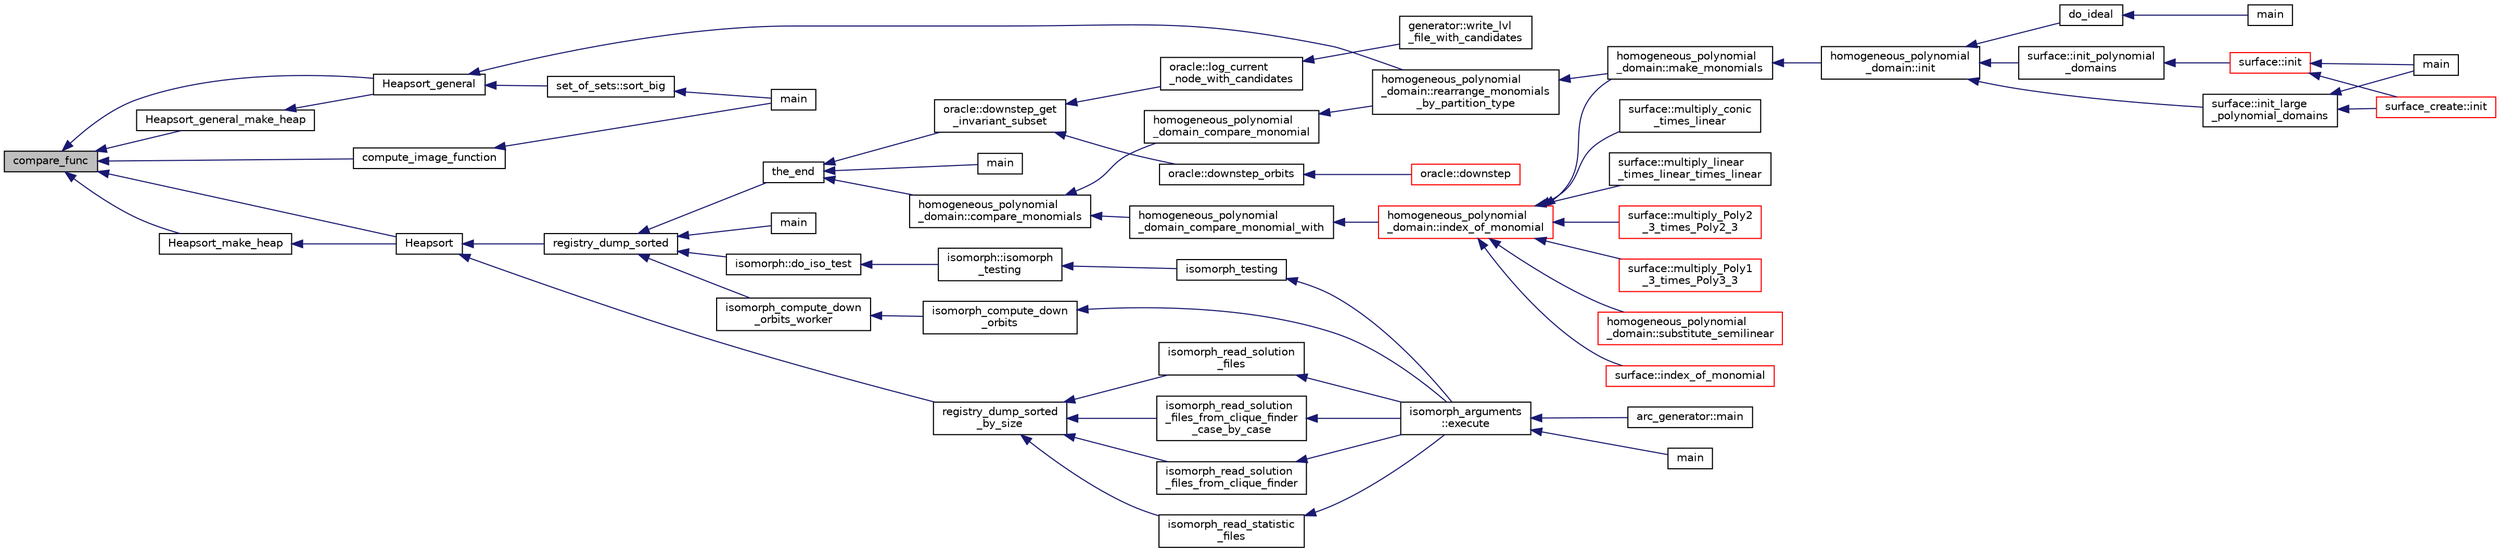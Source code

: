 digraph "compare_func"
{
  edge [fontname="Helvetica",fontsize="10",labelfontname="Helvetica",labelfontsize="10"];
  node [fontname="Helvetica",fontsize="10",shape=record];
  rankdir="LR";
  Node7 [label="compare_func",height=0.2,width=0.4,color="black", fillcolor="grey75", style="filled", fontcolor="black"];
  Node7 -> Node8 [dir="back",color="midnightblue",fontsize="10",style="solid",fontname="Helvetica"];
  Node8 [label="compute_image_function",height=0.2,width=0.4,color="black", fillcolor="white", style="filled",URL="$dc/d77/pentomino__5x5_8_c.html#aaefa22897e89567d877f6b1316586a5a"];
  Node8 -> Node9 [dir="back",color="midnightblue",fontsize="10",style="solid",fontname="Helvetica"];
  Node9 [label="main",height=0.2,width=0.4,color="black", fillcolor="white", style="filled",URL="$dc/d77/pentomino__5x5_8_c.html#a840291bc02cba5474a4cb46a9b9566fe"];
  Node7 -> Node10 [dir="back",color="midnightblue",fontsize="10",style="solid",fontname="Helvetica"];
  Node10 [label="Heapsort",height=0.2,width=0.4,color="black", fillcolor="white", style="filled",URL="$d4/dd7/sorting_8_c.html#a2af240488f5893071c88af35d9f06b6d"];
  Node10 -> Node11 [dir="back",color="midnightblue",fontsize="10",style="solid",fontname="Helvetica"];
  Node11 [label="registry_dump_sorted",height=0.2,width=0.4,color="black", fillcolor="white", style="filled",URL="$df/d84/foundations_2io__and__os_2memory_8_c.html#aa28c9ee8650332ad2d526d5eb4fae48e"];
  Node11 -> Node12 [dir="back",color="midnightblue",fontsize="10",style="solid",fontname="Helvetica"];
  Node12 [label="main",height=0.2,width=0.4,color="black", fillcolor="white", style="filled",URL="$db/d50/regular__ls_8_c.html#a217dbf8b442f20279ea00b898af96f52"];
  Node11 -> Node13 [dir="back",color="midnightblue",fontsize="10",style="solid",fontname="Helvetica"];
  Node13 [label="the_end",height=0.2,width=0.4,color="black", fillcolor="white", style="filled",URL="$d3/dfb/discreta__global_8_c.html#a3ebbd3ccb665a9f78deaa7408577b60c"];
  Node13 -> Node14 [dir="back",color="midnightblue",fontsize="10",style="solid",fontname="Helvetica"];
  Node14 [label="main",height=0.2,width=0.4,color="black", fillcolor="white", style="filled",URL="$d2/d11/codes_8h.html#a217dbf8b442f20279ea00b898af96f52"];
  Node13 -> Node15 [dir="back",color="midnightblue",fontsize="10",style="solid",fontname="Helvetica"];
  Node15 [label="homogeneous_polynomial\l_domain::compare_monomials",height=0.2,width=0.4,color="black", fillcolor="white", style="filled",URL="$d2/da7/classhomogeneous__polynomial__domain.html#a05c5959cb62502954c9cf93a85b8c019"];
  Node15 -> Node16 [dir="back",color="midnightblue",fontsize="10",style="solid",fontname="Helvetica"];
  Node16 [label="homogeneous_polynomial\l_domain_compare_monomial_with",height=0.2,width=0.4,color="black", fillcolor="white", style="filled",URL="$dd/db5/homogeneous__polynomial__domain_8_c.html#a0a0f8d40815145e0aceceabebad8d63d"];
  Node16 -> Node17 [dir="back",color="midnightblue",fontsize="10",style="solid",fontname="Helvetica"];
  Node17 [label="homogeneous_polynomial\l_domain::index_of_monomial",height=0.2,width=0.4,color="red", fillcolor="white", style="filled",URL="$d2/da7/classhomogeneous__polynomial__domain.html#a3fad3fb2b940014fcfece1cebfbfa3ae"];
  Node17 -> Node18 [dir="back",color="midnightblue",fontsize="10",style="solid",fontname="Helvetica"];
  Node18 [label="homogeneous_polynomial\l_domain::make_monomials",height=0.2,width=0.4,color="black", fillcolor="white", style="filled",URL="$d2/da7/classhomogeneous__polynomial__domain.html#a467ad10c570859dbcf637a43993ceb57"];
  Node18 -> Node19 [dir="back",color="midnightblue",fontsize="10",style="solid",fontname="Helvetica"];
  Node19 [label="homogeneous_polynomial\l_domain::init",height=0.2,width=0.4,color="black", fillcolor="white", style="filled",URL="$d2/da7/classhomogeneous__polynomial__domain.html#ad7d4e08b895afb895147322732228d3a"];
  Node19 -> Node20 [dir="back",color="midnightblue",fontsize="10",style="solid",fontname="Helvetica"];
  Node20 [label="do_ideal",height=0.2,width=0.4,color="black", fillcolor="white", style="filled",URL="$d4/d67/geometry_8h.html#a719f98ff45a1f8cbe0ff10a1954f0893"];
  Node20 -> Node21 [dir="back",color="midnightblue",fontsize="10",style="solid",fontname="Helvetica"];
  Node21 [label="main",height=0.2,width=0.4,color="black", fillcolor="white", style="filled",URL="$d0/d2f/process_8_c.html#a3c04138a5bfe5d72780bb7e82a18e627"];
  Node19 -> Node22 [dir="back",color="midnightblue",fontsize="10",style="solid",fontname="Helvetica"];
  Node22 [label="surface::init_polynomial\l_domains",height=0.2,width=0.4,color="black", fillcolor="white", style="filled",URL="$d5/d88/classsurface.html#a1f13f4c6bdc98d14920a2644a52f8bb6"];
  Node22 -> Node23 [dir="back",color="midnightblue",fontsize="10",style="solid",fontname="Helvetica"];
  Node23 [label="surface::init",height=0.2,width=0.4,color="red", fillcolor="white", style="filled",URL="$d5/d88/classsurface.html#a90570b0ca6ab02988159f2c40cb27308"];
  Node23 -> Node24 [dir="back",color="midnightblue",fontsize="10",style="solid",fontname="Helvetica"];
  Node24 [label="main",height=0.2,width=0.4,color="black", fillcolor="white", style="filled",URL="$d6/dc3/arc__lifting__main_8_c.html#a217dbf8b442f20279ea00b898af96f52"];
  Node23 -> Node27 [dir="back",color="midnightblue",fontsize="10",style="solid",fontname="Helvetica"];
  Node27 [label="surface_create::init",height=0.2,width=0.4,color="red", fillcolor="white", style="filled",URL="$de/da4/classsurface__create.html#ab0db5c12825f778e3caf8aa4da02eb06"];
  Node19 -> Node29 [dir="back",color="midnightblue",fontsize="10",style="solid",fontname="Helvetica"];
  Node29 [label="surface::init_large\l_polynomial_domains",height=0.2,width=0.4,color="black", fillcolor="white", style="filled",URL="$d5/d88/classsurface.html#a4bed81f2918efe941518ab28d9a695d2"];
  Node29 -> Node24 [dir="back",color="midnightblue",fontsize="10",style="solid",fontname="Helvetica"];
  Node29 -> Node27 [dir="back",color="midnightblue",fontsize="10",style="solid",fontname="Helvetica"];
  Node17 -> Node30 [dir="back",color="midnightblue",fontsize="10",style="solid",fontname="Helvetica"];
  Node30 [label="homogeneous_polynomial\l_domain::substitute_semilinear",height=0.2,width=0.4,color="red", fillcolor="white", style="filled",URL="$d2/da7/classhomogeneous__polynomial__domain.html#ae16fefaacc3385f9f385d1dd6df7ea4d"];
  Node17 -> Node259 [dir="back",color="midnightblue",fontsize="10",style="solid",fontname="Helvetica"];
  Node259 [label="surface::index_of_monomial",height=0.2,width=0.4,color="red", fillcolor="white", style="filled",URL="$d5/d88/classsurface.html#a121f8ba1f05712475aa758f7152f4ce5"];
  Node17 -> Node269 [dir="back",color="midnightblue",fontsize="10",style="solid",fontname="Helvetica"];
  Node269 [label="surface::multiply_conic\l_times_linear",height=0.2,width=0.4,color="black", fillcolor="white", style="filled",URL="$d5/d88/classsurface.html#a916614262f53278058e7108aeaf145dc"];
  Node17 -> Node270 [dir="back",color="midnightblue",fontsize="10",style="solid",fontname="Helvetica"];
  Node270 [label="surface::multiply_linear\l_times_linear_times_linear",height=0.2,width=0.4,color="black", fillcolor="white", style="filled",URL="$d5/d88/classsurface.html#a452f6857968bb85f49f2f204680fb8e5"];
  Node17 -> Node271 [dir="back",color="midnightblue",fontsize="10",style="solid",fontname="Helvetica"];
  Node271 [label="surface::multiply_Poly2\l_3_times_Poly2_3",height=0.2,width=0.4,color="red", fillcolor="white", style="filled",URL="$d5/d88/classsurface.html#adb65ce8845726835c206e4476f5a80d3"];
  Node17 -> Node272 [dir="back",color="midnightblue",fontsize="10",style="solid",fontname="Helvetica"];
  Node272 [label="surface::multiply_Poly1\l_3_times_Poly3_3",height=0.2,width=0.4,color="red", fillcolor="white", style="filled",URL="$d5/d88/classsurface.html#a917115f60a2e692c83431909e504dfd9"];
  Node15 -> Node279 [dir="back",color="midnightblue",fontsize="10",style="solid",fontname="Helvetica"];
  Node279 [label="homogeneous_polynomial\l_domain_compare_monomial",height=0.2,width=0.4,color="black", fillcolor="white", style="filled",URL="$dd/db5/homogeneous__polynomial__domain_8_c.html#aeeedb1f60479ef2d28468b061b654113"];
  Node279 -> Node280 [dir="back",color="midnightblue",fontsize="10",style="solid",fontname="Helvetica"];
  Node280 [label="homogeneous_polynomial\l_domain::rearrange_monomials\l_by_partition_type",height=0.2,width=0.4,color="black", fillcolor="white", style="filled",URL="$d2/da7/classhomogeneous__polynomial__domain.html#af774250d5c1bd555c0ea55f2aaafad10"];
  Node280 -> Node18 [dir="back",color="midnightblue",fontsize="10",style="solid",fontname="Helvetica"];
  Node13 -> Node281 [dir="back",color="midnightblue",fontsize="10",style="solid",fontname="Helvetica"];
  Node281 [label="oracle::downstep_get\l_invariant_subset",height=0.2,width=0.4,color="black", fillcolor="white", style="filled",URL="$d7/da7/classoracle.html#ae2540e94ee617a407069f976739cfd71"];
  Node281 -> Node282 [dir="back",color="midnightblue",fontsize="10",style="solid",fontname="Helvetica"];
  Node282 [label="oracle::log_current\l_node_with_candidates",height=0.2,width=0.4,color="black", fillcolor="white", style="filled",URL="$d7/da7/classoracle.html#af54e0dc5a80b11489a5335006f33ca63"];
  Node282 -> Node283 [dir="back",color="midnightblue",fontsize="10",style="solid",fontname="Helvetica"];
  Node283 [label="generator::write_lvl\l_file_with_candidates",height=0.2,width=0.4,color="black", fillcolor="white", style="filled",URL="$d7/d73/classgenerator.html#af3de7a4ba5e1075faa23d47d4c31ca55"];
  Node281 -> Node167 [dir="back",color="midnightblue",fontsize="10",style="solid",fontname="Helvetica"];
  Node167 [label="oracle::downstep_orbits",height=0.2,width=0.4,color="black", fillcolor="white", style="filled",URL="$d7/da7/classoracle.html#a65ea623f3a7b2e3dba4e29638207bc53"];
  Node167 -> Node168 [dir="back",color="midnightblue",fontsize="10",style="solid",fontname="Helvetica"];
  Node168 [label="oracle::downstep",height=0.2,width=0.4,color="red", fillcolor="white", style="filled",URL="$d7/da7/classoracle.html#a4fbc6710b45e5af5c2fb5bc3aa6d3bb1"];
  Node11 -> Node94 [dir="back",color="midnightblue",fontsize="10",style="solid",fontname="Helvetica"];
  Node94 [label="isomorph_compute_down\l_orbits_worker",height=0.2,width=0.4,color="black", fillcolor="white", style="filled",URL="$d4/d7e/isomorph__global_8_c.html#a4edf4a833ce5638a3d58cfae1c702b37"];
  Node94 -> Node95 [dir="back",color="midnightblue",fontsize="10",style="solid",fontname="Helvetica"];
  Node95 [label="isomorph_compute_down\l_orbits",height=0.2,width=0.4,color="black", fillcolor="white", style="filled",URL="$d4/d7e/isomorph__global_8_c.html#a3613cea19158edd30958c4edecd97d53"];
  Node95 -> Node96 [dir="back",color="midnightblue",fontsize="10",style="solid",fontname="Helvetica"];
  Node96 [label="isomorph_arguments\l::execute",height=0.2,width=0.4,color="black", fillcolor="white", style="filled",URL="$d5/de4/classisomorph__arguments.html#aa85e472d14906abdd5672dc66027583e"];
  Node96 -> Node97 [dir="back",color="midnightblue",fontsize="10",style="solid",fontname="Helvetica"];
  Node97 [label="main",height=0.2,width=0.4,color="black", fillcolor="white", style="filled",URL="$d1/d5e/blt__main_8_c.html#a217dbf8b442f20279ea00b898af96f52"];
  Node96 -> Node98 [dir="back",color="midnightblue",fontsize="10",style="solid",fontname="Helvetica"];
  Node98 [label="arc_generator::main",height=0.2,width=0.4,color="black", fillcolor="white", style="filled",URL="$d4/d21/classarc__generator.html#ad80140b51b165dad1fe6ab232be7829a"];
  Node11 -> Node182 [dir="back",color="midnightblue",fontsize="10",style="solid",fontname="Helvetica"];
  Node182 [label="isomorph::do_iso_test",height=0.2,width=0.4,color="black", fillcolor="white", style="filled",URL="$d3/d5f/classisomorph.html#a51fc3bf5cc3a99282a489b2df37ee24e"];
  Node182 -> Node183 [dir="back",color="midnightblue",fontsize="10",style="solid",fontname="Helvetica"];
  Node183 [label="isomorph::isomorph\l_testing",height=0.2,width=0.4,color="black", fillcolor="white", style="filled",URL="$d3/d5f/classisomorph.html#ad7945ec94ba0ba16953482edfaa4da6e"];
  Node183 -> Node165 [dir="back",color="midnightblue",fontsize="10",style="solid",fontname="Helvetica"];
  Node165 [label="isomorph_testing",height=0.2,width=0.4,color="black", fillcolor="white", style="filled",URL="$d4/d7e/isomorph__global_8_c.html#a5a73cbe9f89c4727f086482ee2d238f9"];
  Node165 -> Node96 [dir="back",color="midnightblue",fontsize="10",style="solid",fontname="Helvetica"];
  Node10 -> Node284 [dir="back",color="midnightblue",fontsize="10",style="solid",fontname="Helvetica"];
  Node284 [label="registry_dump_sorted\l_by_size",height=0.2,width=0.4,color="black", fillcolor="white", style="filled",URL="$df/d84/foundations_2io__and__os_2memory_8_c.html#a219b9a76e136e450523d924ce80734bc"];
  Node284 -> Node285 [dir="back",color="midnightblue",fontsize="10",style="solid",fontname="Helvetica"];
  Node285 [label="isomorph_read_statistic\l_files",height=0.2,width=0.4,color="black", fillcolor="white", style="filled",URL="$d4/d7e/isomorph__global_8_c.html#a78a6ee9d7dee4708fc721374bdebfa83"];
  Node285 -> Node96 [dir="back",color="midnightblue",fontsize="10",style="solid",fontname="Helvetica"];
  Node284 -> Node286 [dir="back",color="midnightblue",fontsize="10",style="solid",fontname="Helvetica"];
  Node286 [label="isomorph_read_solution\l_files",height=0.2,width=0.4,color="black", fillcolor="white", style="filled",URL="$d4/d7e/isomorph__global_8_c.html#a697da824ab34db5c830530fb3c97df24"];
  Node286 -> Node96 [dir="back",color="midnightblue",fontsize="10",style="solid",fontname="Helvetica"];
  Node284 -> Node287 [dir="back",color="midnightblue",fontsize="10",style="solid",fontname="Helvetica"];
  Node287 [label="isomorph_read_solution\l_files_from_clique_finder\l_case_by_case",height=0.2,width=0.4,color="black", fillcolor="white", style="filled",URL="$d4/d7e/isomorph__global_8_c.html#a2a55ab4b2df6ae83f916cf01eccdf67c"];
  Node287 -> Node96 [dir="back",color="midnightblue",fontsize="10",style="solid",fontname="Helvetica"];
  Node284 -> Node288 [dir="back",color="midnightblue",fontsize="10",style="solid",fontname="Helvetica"];
  Node288 [label="isomorph_read_solution\l_files_from_clique_finder",height=0.2,width=0.4,color="black", fillcolor="white", style="filled",URL="$d4/d7e/isomorph__global_8_c.html#ad8be067333430bfdd26c0a34549f4556"];
  Node288 -> Node96 [dir="back",color="midnightblue",fontsize="10",style="solid",fontname="Helvetica"];
  Node7 -> Node289 [dir="back",color="midnightblue",fontsize="10",style="solid",fontname="Helvetica"];
  Node289 [label="Heapsort_general",height=0.2,width=0.4,color="black", fillcolor="white", style="filled",URL="$d4/dd7/sorting_8_c.html#a7a9b4c4e2d2a08682f8c28beecc28ad0"];
  Node289 -> Node280 [dir="back",color="midnightblue",fontsize="10",style="solid",fontname="Helvetica"];
  Node289 -> Node290 [dir="back",color="midnightblue",fontsize="10",style="solid",fontname="Helvetica"];
  Node290 [label="set_of_sets::sort_big",height=0.2,width=0.4,color="black", fillcolor="white", style="filled",URL="$da/dd6/classset__of__sets.html#af85e50a6cc8807b67cea6feea7e64474"];
  Node290 -> Node9 [dir="back",color="midnightblue",fontsize="10",style="solid",fontname="Helvetica"];
  Node7 -> Node291 [dir="back",color="midnightblue",fontsize="10",style="solid",fontname="Helvetica"];
  Node291 [label="Heapsort_make_heap",height=0.2,width=0.4,color="black", fillcolor="white", style="filled",URL="$d4/dd7/sorting_8_c.html#ae2f81d9c1e532bee5c80dfae7cc45bcc"];
  Node291 -> Node10 [dir="back",color="midnightblue",fontsize="10",style="solid",fontname="Helvetica"];
  Node7 -> Node292 [dir="back",color="midnightblue",fontsize="10",style="solid",fontname="Helvetica"];
  Node292 [label="Heapsort_general_make_heap",height=0.2,width=0.4,color="black", fillcolor="white", style="filled",URL="$d4/dd7/sorting_8_c.html#abc00f1346fb6a53dcc572374834f74c1"];
  Node292 -> Node289 [dir="back",color="midnightblue",fontsize="10",style="solid",fontname="Helvetica"];
}
